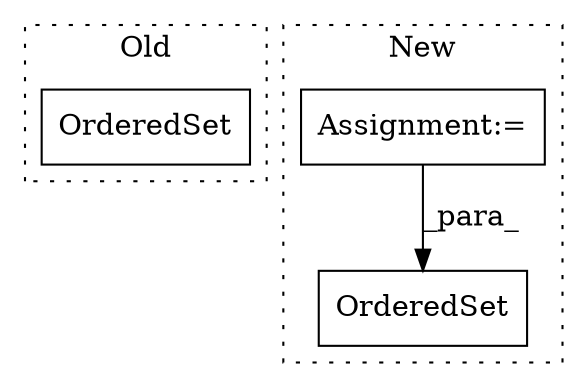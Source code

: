 digraph G {
subgraph cluster0 {
1 [label="OrderedSet" a="32" s="5912" l="12" shape="box"];
label = "Old";
style="dotted";
}
subgraph cluster1 {
2 [label="OrderedSet" a="32" s="5926,5992" l="11,1" shape="box"];
3 [label="Assignment:=" a="7" s="5849" l="9" shape="box"];
label = "New";
style="dotted";
}
3 -> 2 [label="_para_"];
}